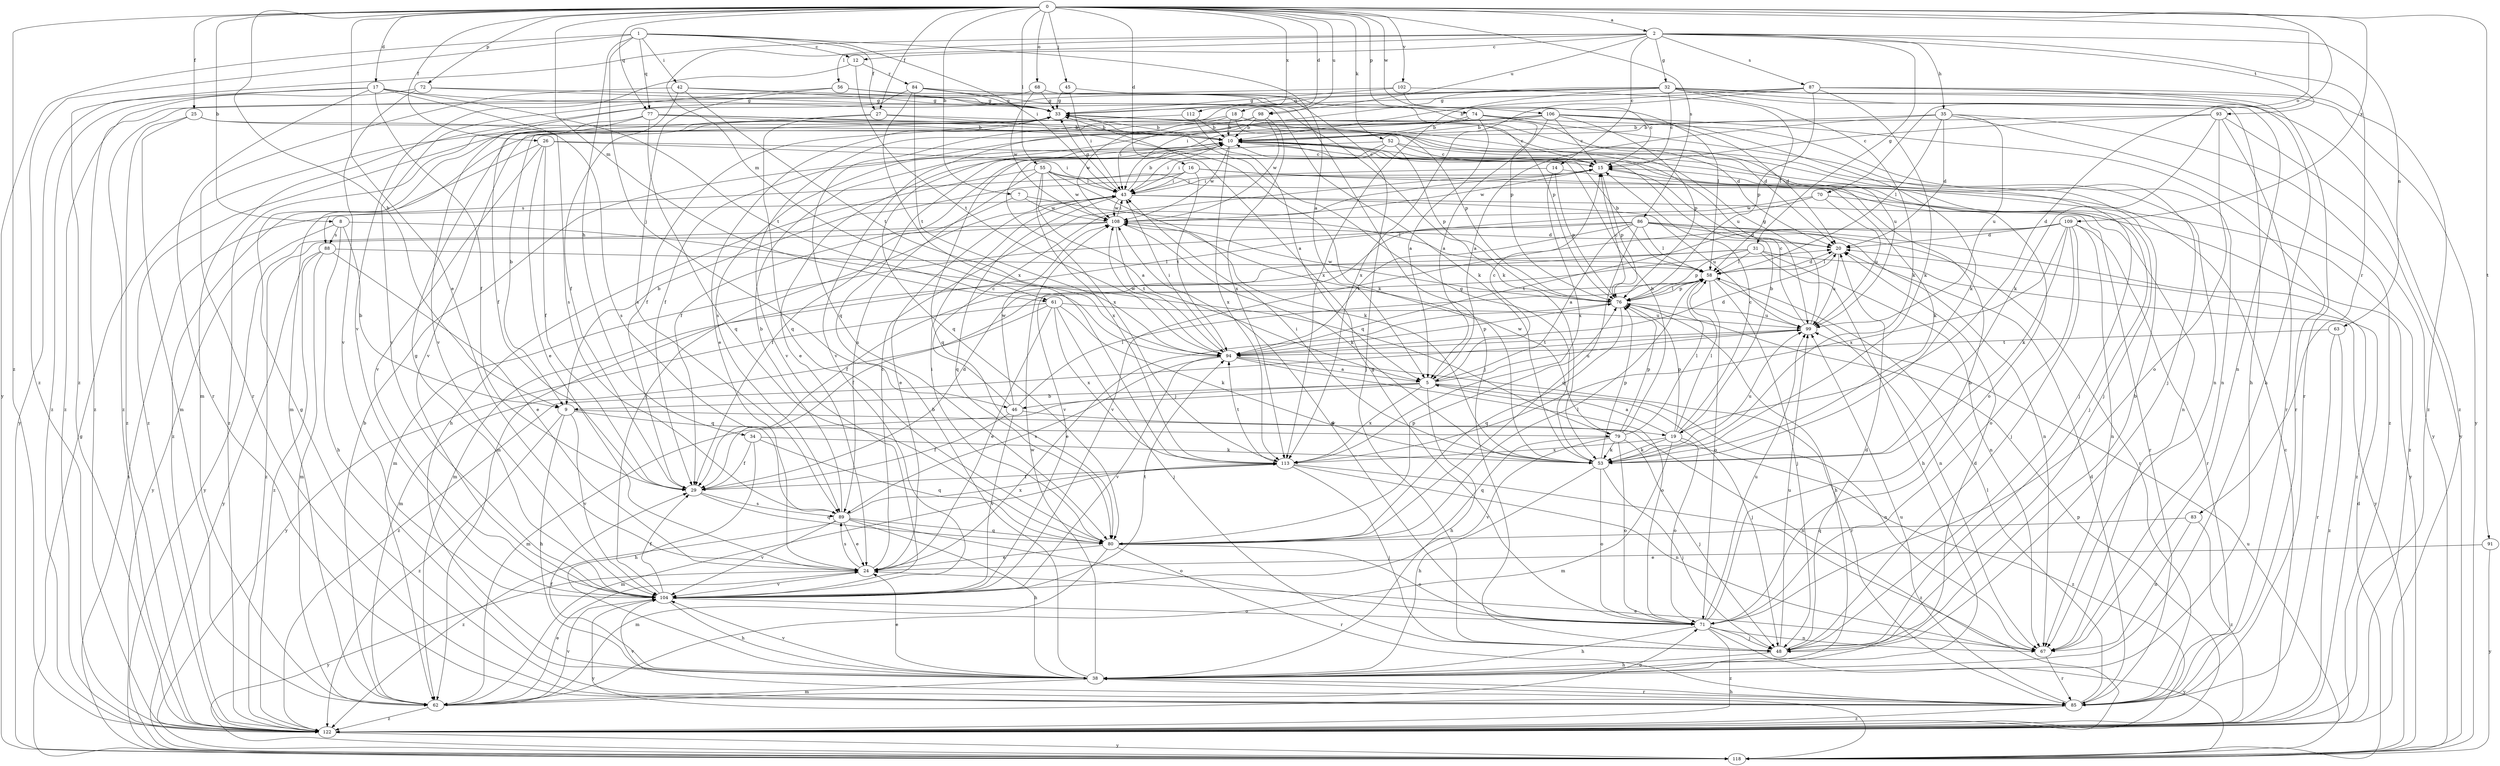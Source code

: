strict digraph  {
0;
1;
2;
5;
7;
8;
9;
10;
12;
14;
15;
16;
17;
18;
19;
20;
24;
25;
26;
27;
29;
31;
32;
33;
34;
35;
38;
42;
43;
45;
46;
48;
52;
53;
55;
56;
58;
61;
62;
63;
67;
68;
70;
71;
72;
74;
76;
77;
79;
80;
83;
84;
85;
86;
87;
88;
89;
91;
93;
94;
98;
99;
102;
104;
106;
108;
109;
112;
113;
118;
122;
0 -> 2  [label=a];
0 -> 7  [label=b];
0 -> 8  [label=b];
0 -> 9  [label=b];
0 -> 16  [label=d];
0 -> 17  [label=d];
0 -> 18  [label=d];
0 -> 19  [label=d];
0 -> 24  [label=e];
0 -> 25  [label=f];
0 -> 26  [label=f];
0 -> 27  [label=f];
0 -> 45  [label=j];
0 -> 52  [label=k];
0 -> 55  [label=l];
0 -> 61  [label=m];
0 -> 68  [label=o];
0 -> 70  [label=o];
0 -> 72  [label=p];
0 -> 74  [label=p];
0 -> 77  [label=q];
0 -> 86  [label=s];
0 -> 91  [label=t];
0 -> 98  [label=u];
0 -> 102  [label=v];
0 -> 106  [label=w];
0 -> 109  [label=x];
0 -> 112  [label=x];
0 -> 122  [label=z];
1 -> 5  [label=a];
1 -> 12  [label=c];
1 -> 27  [label=f];
1 -> 34  [label=h];
1 -> 42  [label=i];
1 -> 43  [label=i];
1 -> 46  [label=j];
1 -> 77  [label=q];
1 -> 118  [label=y];
1 -> 122  [label=z];
2 -> 12  [label=c];
2 -> 14  [label=c];
2 -> 31  [label=g];
2 -> 32  [label=g];
2 -> 35  [label=h];
2 -> 56  [label=l];
2 -> 61  [label=m];
2 -> 63  [label=n];
2 -> 83  [label=r];
2 -> 87  [label=s];
2 -> 93  [label=t];
2 -> 98  [label=u];
2 -> 122  [label=z];
5 -> 9  [label=b];
5 -> 15  [label=c];
5 -> 38  [label=h];
5 -> 46  [label=j];
5 -> 48  [label=j];
5 -> 62  [label=m];
5 -> 67  [label=n];
5 -> 99  [label=u];
5 -> 113  [label=x];
7 -> 29  [label=f];
7 -> 58  [label=l];
7 -> 108  [label=w];
8 -> 9  [label=b];
8 -> 38  [label=h];
8 -> 79  [label=q];
8 -> 88  [label=s];
8 -> 118  [label=y];
9 -> 19  [label=d];
9 -> 38  [label=h];
9 -> 79  [label=q];
9 -> 104  [label=v];
9 -> 122  [label=z];
10 -> 15  [label=c];
10 -> 24  [label=e];
10 -> 43  [label=i];
10 -> 48  [label=j];
10 -> 80  [label=q];
10 -> 108  [label=w];
10 -> 113  [label=x];
12 -> 84  [label=r];
12 -> 94  [label=t];
12 -> 104  [label=v];
14 -> 43  [label=i];
14 -> 76  [label=p];
14 -> 113  [label=x];
14 -> 122  [label=z];
15 -> 43  [label=i];
15 -> 48  [label=j];
15 -> 76  [label=p];
15 -> 108  [label=w];
16 -> 9  [label=b];
16 -> 43  [label=i];
16 -> 53  [label=k];
16 -> 71  [label=o];
16 -> 88  [label=s];
16 -> 94  [label=t];
17 -> 29  [label=f];
17 -> 33  [label=g];
17 -> 85  [label=r];
17 -> 89  [label=s];
17 -> 94  [label=t];
17 -> 118  [label=y];
17 -> 122  [label=z];
18 -> 9  [label=b];
18 -> 10  [label=b];
18 -> 15  [label=c];
18 -> 76  [label=p];
18 -> 108  [label=w];
19 -> 5  [label=a];
19 -> 10  [label=b];
19 -> 15  [label=c];
19 -> 53  [label=k];
19 -> 58  [label=l];
19 -> 62  [label=m];
19 -> 71  [label=o];
19 -> 76  [label=p];
19 -> 113  [label=x];
19 -> 122  [label=z];
20 -> 58  [label=l];
20 -> 99  [label=u];
24 -> 15  [label=c];
24 -> 89  [label=s];
24 -> 104  [label=v];
24 -> 118  [label=y];
25 -> 10  [label=b];
25 -> 62  [label=m];
25 -> 89  [label=s];
25 -> 122  [label=z];
26 -> 15  [label=c];
26 -> 24  [label=e];
26 -> 29  [label=f];
26 -> 43  [label=i];
26 -> 104  [label=v];
26 -> 122  [label=z];
27 -> 10  [label=b];
27 -> 20  [label=d];
27 -> 80  [label=q];
27 -> 122  [label=z];
29 -> 20  [label=d];
29 -> 80  [label=q];
29 -> 89  [label=s];
31 -> 29  [label=f];
31 -> 38  [label=h];
31 -> 58  [label=l];
31 -> 62  [label=m];
31 -> 67  [label=n];
31 -> 76  [label=p];
31 -> 118  [label=y];
32 -> 15  [label=c];
32 -> 33  [label=g];
32 -> 38  [label=h];
32 -> 43  [label=i];
32 -> 53  [label=k];
32 -> 62  [label=m];
32 -> 67  [label=n];
32 -> 80  [label=q];
32 -> 113  [label=x];
32 -> 118  [label=y];
32 -> 122  [label=z];
33 -> 10  [label=b];
33 -> 20  [label=d];
33 -> 24  [label=e];
33 -> 29  [label=f];
33 -> 99  [label=u];
34 -> 29  [label=f];
34 -> 38  [label=h];
34 -> 53  [label=k];
34 -> 80  [label=q];
35 -> 5  [label=a];
35 -> 10  [label=b];
35 -> 20  [label=d];
35 -> 58  [label=l];
35 -> 99  [label=u];
35 -> 118  [label=y];
35 -> 122  [label=z];
38 -> 10  [label=b];
38 -> 20  [label=d];
38 -> 24  [label=e];
38 -> 29  [label=f];
38 -> 62  [label=m];
38 -> 85  [label=r];
38 -> 104  [label=v];
38 -> 108  [label=w];
42 -> 29  [label=f];
42 -> 33  [label=g];
42 -> 53  [label=k];
42 -> 85  [label=r];
42 -> 94  [label=t];
43 -> 10  [label=b];
43 -> 24  [label=e];
43 -> 33  [label=g];
43 -> 80  [label=q];
43 -> 85  [label=r];
43 -> 99  [label=u];
43 -> 108  [label=w];
45 -> 33  [label=g];
45 -> 43  [label=i];
45 -> 58  [label=l];
46 -> 15  [label=c];
46 -> 29  [label=f];
46 -> 58  [label=l];
46 -> 67  [label=n];
46 -> 104  [label=v];
46 -> 108  [label=w];
48 -> 10  [label=b];
48 -> 20  [label=d];
48 -> 38  [label=h];
48 -> 99  [label=u];
52 -> 15  [label=c];
52 -> 29  [label=f];
52 -> 43  [label=i];
52 -> 48  [label=j];
52 -> 76  [label=p];
52 -> 113  [label=x];
53 -> 33  [label=g];
53 -> 38  [label=h];
53 -> 43  [label=i];
53 -> 48  [label=j];
53 -> 71  [label=o];
53 -> 76  [label=p];
53 -> 99  [label=u];
55 -> 5  [label=a];
55 -> 38  [label=h];
55 -> 43  [label=i];
55 -> 53  [label=k];
55 -> 67  [label=n];
55 -> 89  [label=s];
55 -> 108  [label=w];
55 -> 113  [label=x];
56 -> 33  [label=g];
56 -> 76  [label=p];
56 -> 89  [label=s];
56 -> 104  [label=v];
58 -> 10  [label=b];
58 -> 20  [label=d];
58 -> 29  [label=f];
58 -> 48  [label=j];
58 -> 67  [label=n];
58 -> 71  [label=o];
58 -> 76  [label=p];
61 -> 24  [label=e];
61 -> 48  [label=j];
61 -> 53  [label=k];
61 -> 62  [label=m];
61 -> 99  [label=u];
61 -> 113  [label=x];
61 -> 118  [label=y];
62 -> 10  [label=b];
62 -> 24  [label=e];
62 -> 71  [label=o];
62 -> 104  [label=v];
62 -> 122  [label=z];
63 -> 85  [label=r];
63 -> 94  [label=t];
63 -> 122  [label=z];
67 -> 24  [label=e];
67 -> 85  [label=r];
68 -> 33  [label=g];
68 -> 48  [label=j];
68 -> 108  [label=w];
68 -> 122  [label=z];
70 -> 62  [label=m];
70 -> 99  [label=u];
70 -> 108  [label=w];
70 -> 118  [label=y];
71 -> 10  [label=b];
71 -> 33  [label=g];
71 -> 38  [label=h];
71 -> 48  [label=j];
71 -> 67  [label=n];
71 -> 99  [label=u];
71 -> 108  [label=w];
71 -> 118  [label=y];
71 -> 122  [label=z];
72 -> 33  [label=g];
72 -> 53  [label=k];
72 -> 104  [label=v];
72 -> 122  [label=z];
74 -> 5  [label=a];
74 -> 10  [label=b];
74 -> 48  [label=j];
74 -> 62  [label=m];
74 -> 67  [label=n];
74 -> 99  [label=u];
74 -> 104  [label=v];
76 -> 15  [label=c];
76 -> 24  [label=e];
76 -> 38  [label=h];
76 -> 58  [label=l];
76 -> 80  [label=q];
76 -> 99  [label=u];
76 -> 108  [label=w];
77 -> 10  [label=b];
77 -> 29  [label=f];
77 -> 53  [label=k];
77 -> 67  [label=n];
77 -> 80  [label=q];
77 -> 122  [label=z];
79 -> 10  [label=b];
79 -> 48  [label=j];
79 -> 53  [label=k];
79 -> 58  [label=l];
79 -> 71  [label=o];
79 -> 76  [label=p];
79 -> 80  [label=q];
79 -> 104  [label=v];
79 -> 108  [label=w];
80 -> 24  [label=e];
80 -> 43  [label=i];
80 -> 58  [label=l];
80 -> 62  [label=m];
80 -> 71  [label=o];
80 -> 76  [label=p];
80 -> 85  [label=r];
83 -> 67  [label=n];
83 -> 80  [label=q];
83 -> 122  [label=z];
84 -> 33  [label=g];
84 -> 48  [label=j];
84 -> 76  [label=p];
84 -> 94  [label=t];
84 -> 104  [label=v];
84 -> 113  [label=x];
85 -> 20  [label=d];
85 -> 33  [label=g];
85 -> 38  [label=h];
85 -> 58  [label=l];
85 -> 99  [label=u];
85 -> 104  [label=v];
85 -> 122  [label=z];
86 -> 5  [label=a];
86 -> 20  [label=d];
86 -> 58  [label=l];
86 -> 62  [label=m];
86 -> 67  [label=n];
86 -> 80  [label=q];
86 -> 85  [label=r];
86 -> 94  [label=t];
86 -> 104  [label=v];
86 -> 122  [label=z];
87 -> 10  [label=b];
87 -> 33  [label=g];
87 -> 38  [label=h];
87 -> 53  [label=k];
87 -> 76  [label=p];
87 -> 85  [label=r];
87 -> 113  [label=x];
87 -> 122  [label=z];
88 -> 24  [label=e];
88 -> 58  [label=l];
88 -> 62  [label=m];
88 -> 118  [label=y];
88 -> 122  [label=z];
89 -> 10  [label=b];
89 -> 24  [label=e];
89 -> 38  [label=h];
89 -> 71  [label=o];
89 -> 80  [label=q];
89 -> 104  [label=v];
89 -> 113  [label=x];
89 -> 122  [label=z];
91 -> 24  [label=e];
91 -> 118  [label=y];
93 -> 10  [label=b];
93 -> 15  [label=c];
93 -> 53  [label=k];
93 -> 71  [label=o];
93 -> 85  [label=r];
93 -> 118  [label=y];
94 -> 5  [label=a];
94 -> 20  [label=d];
94 -> 43  [label=i];
94 -> 71  [label=o];
94 -> 76  [label=p];
94 -> 85  [label=r];
94 -> 89  [label=s];
94 -> 104  [label=v];
94 -> 108  [label=w];
98 -> 10  [label=b];
98 -> 43  [label=i];
98 -> 104  [label=v];
98 -> 108  [label=w];
98 -> 113  [label=x];
99 -> 15  [label=c];
99 -> 33  [label=g];
99 -> 94  [label=t];
99 -> 122  [label=z];
102 -> 15  [label=c];
102 -> 33  [label=g];
102 -> 58  [label=l];
102 -> 122  [label=z];
104 -> 29  [label=f];
104 -> 33  [label=g];
104 -> 38  [label=h];
104 -> 43  [label=i];
104 -> 71  [label=o];
104 -> 94  [label=t];
104 -> 118  [label=y];
106 -> 5  [label=a];
106 -> 10  [label=b];
106 -> 15  [label=c];
106 -> 20  [label=d];
106 -> 29  [label=f];
106 -> 53  [label=k];
106 -> 76  [label=p];
106 -> 80  [label=q];
106 -> 85  [label=r];
106 -> 89  [label=s];
108 -> 20  [label=d];
108 -> 43  [label=i];
108 -> 53  [label=k];
108 -> 94  [label=t];
108 -> 118  [label=y];
108 -> 122  [label=z];
109 -> 20  [label=d];
109 -> 48  [label=j];
109 -> 53  [label=k];
109 -> 67  [label=n];
109 -> 71  [label=o];
109 -> 85  [label=r];
109 -> 94  [label=t];
109 -> 104  [label=v];
109 -> 113  [label=x];
112 -> 5  [label=a];
112 -> 10  [label=b];
112 -> 104  [label=v];
113 -> 29  [label=f];
113 -> 48  [label=j];
113 -> 62  [label=m];
113 -> 67  [label=n];
113 -> 94  [label=t];
113 -> 122  [label=z];
118 -> 20  [label=d];
118 -> 33  [label=g];
118 -> 43  [label=i];
118 -> 99  [label=u];
122 -> 15  [label=c];
122 -> 76  [label=p];
122 -> 118  [label=y];
}
